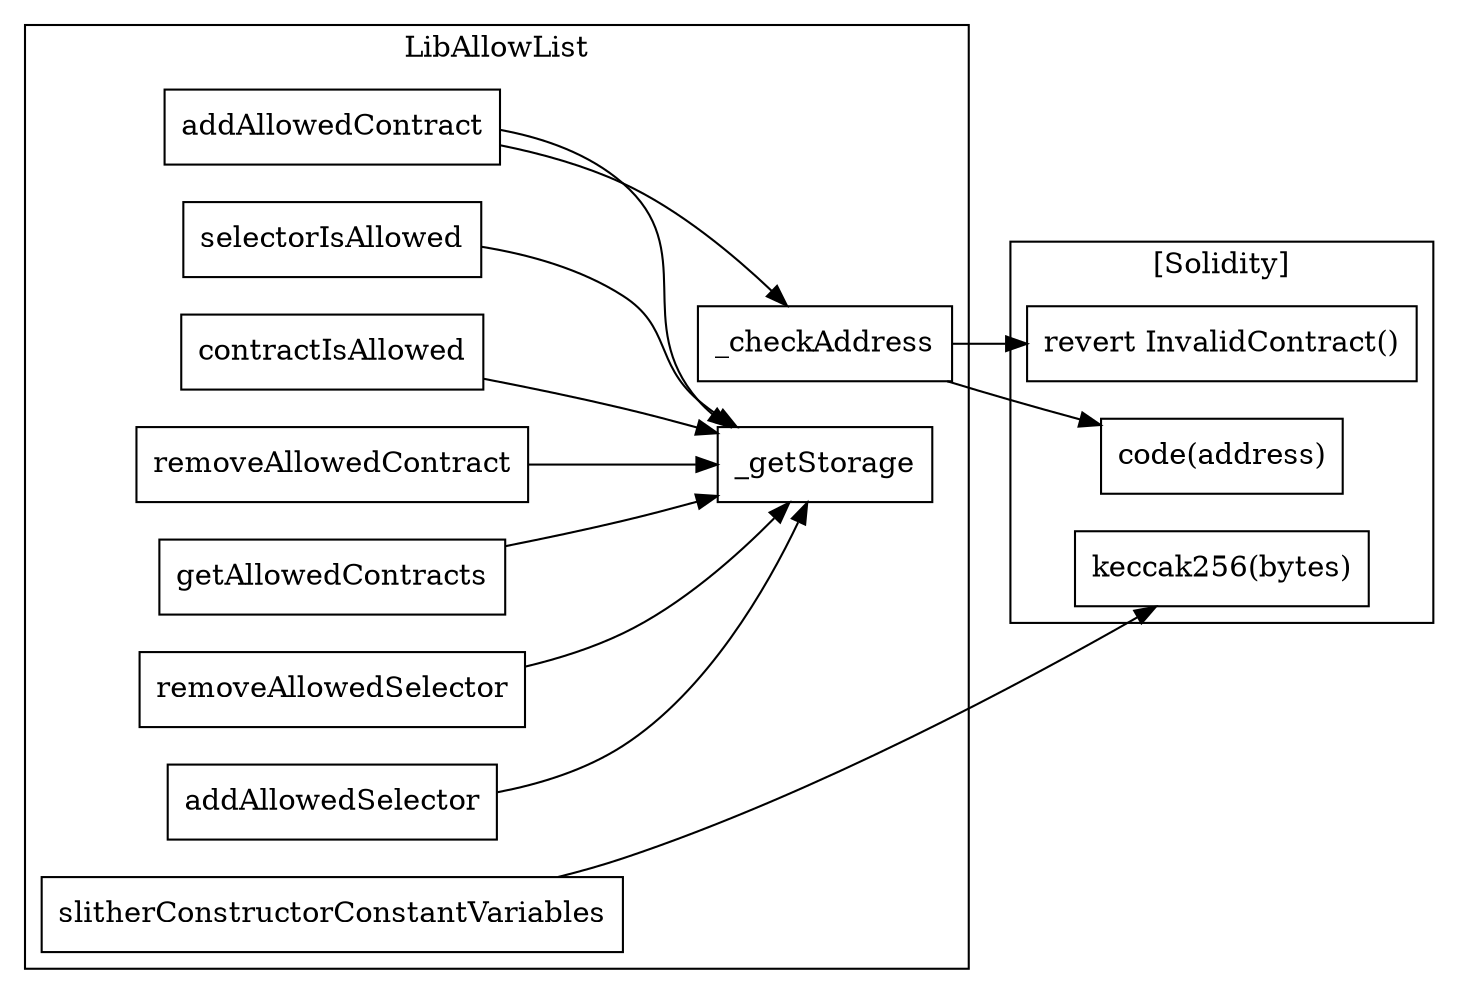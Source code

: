 strict digraph {
rankdir="LR"
node [shape=box]
subgraph cluster_249_LibAllowList {
label = "LibAllowList"
"249__getStorage" [label="_getStorage"]
"249_addAllowedContract" [label="addAllowedContract"]
"249_selectorIsAllowed" [label="selectorIsAllowed"]
"249_slitherConstructorConstantVariables" [label="slitherConstructorConstantVariables"]
"249_contractIsAllowed" [label="contractIsAllowed"]
"249_removeAllowedContract" [label="removeAllowedContract"]
"249__checkAddress" [label="_checkAddress"]
"249_getAllowedContracts" [label="getAllowedContracts"]
"249_removeAllowedSelector" [label="removeAllowedSelector"]
"249_addAllowedSelector" [label="addAllowedSelector"]
"249_removeAllowedContract" -> "249__getStorage"
"249_addAllowedContract" -> "249__getStorage"
"249_contractIsAllowed" -> "249__getStorage"
"249_addAllowedContract" -> "249__checkAddress"
"249_addAllowedSelector" -> "249__getStorage"
"249_getAllowedContracts" -> "249__getStorage"
"249_selectorIsAllowed" -> "249__getStorage"
"249_removeAllowedSelector" -> "249__getStorage"
}subgraph cluster_solidity {
label = "[Solidity]"
"revert InvalidContract()" 
"code(address)" 
"keccak256(bytes)" 
"249__checkAddress" -> "code(address)"
"249__checkAddress" -> "revert InvalidContract()"
"249_slitherConstructorConstantVariables" -> "keccak256(bytes)"
}
}
